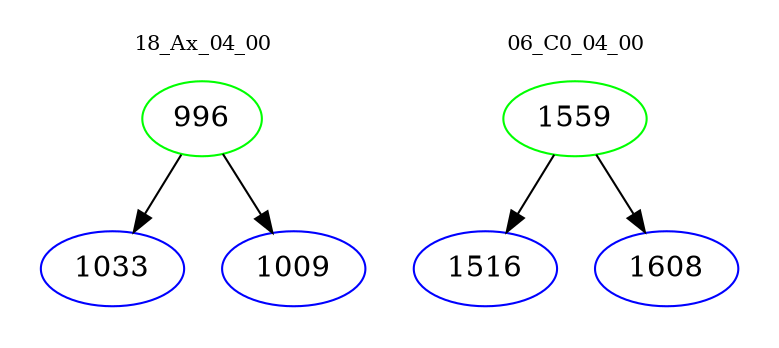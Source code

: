 digraph{
subgraph cluster_0 {
color = white
label = "18_Ax_04_00";
fontsize=10;
T0_996 [label="996", color="green"]
T0_996 -> T0_1033 [color="black"]
T0_1033 [label="1033", color="blue"]
T0_996 -> T0_1009 [color="black"]
T0_1009 [label="1009", color="blue"]
}
subgraph cluster_1 {
color = white
label = "06_C0_04_00";
fontsize=10;
T1_1559 [label="1559", color="green"]
T1_1559 -> T1_1516 [color="black"]
T1_1516 [label="1516", color="blue"]
T1_1559 -> T1_1608 [color="black"]
T1_1608 [label="1608", color="blue"]
}
}
